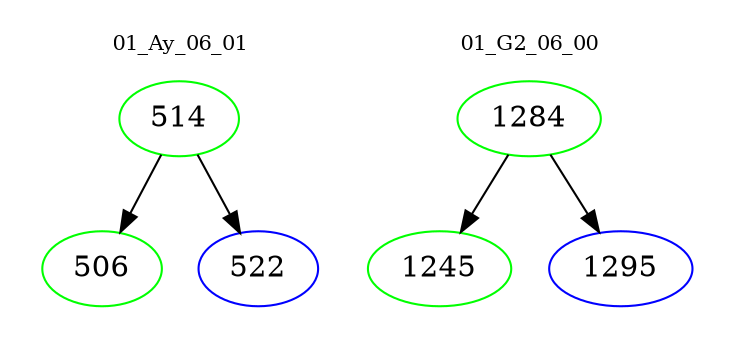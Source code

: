 digraph{
subgraph cluster_0 {
color = white
label = "01_Ay_06_01";
fontsize=10;
T0_514 [label="514", color="green"]
T0_514 -> T0_506 [color="black"]
T0_506 [label="506", color="green"]
T0_514 -> T0_522 [color="black"]
T0_522 [label="522", color="blue"]
}
subgraph cluster_1 {
color = white
label = "01_G2_06_00";
fontsize=10;
T1_1284 [label="1284", color="green"]
T1_1284 -> T1_1245 [color="black"]
T1_1245 [label="1245", color="green"]
T1_1284 -> T1_1295 [color="black"]
T1_1295 [label="1295", color="blue"]
}
}
